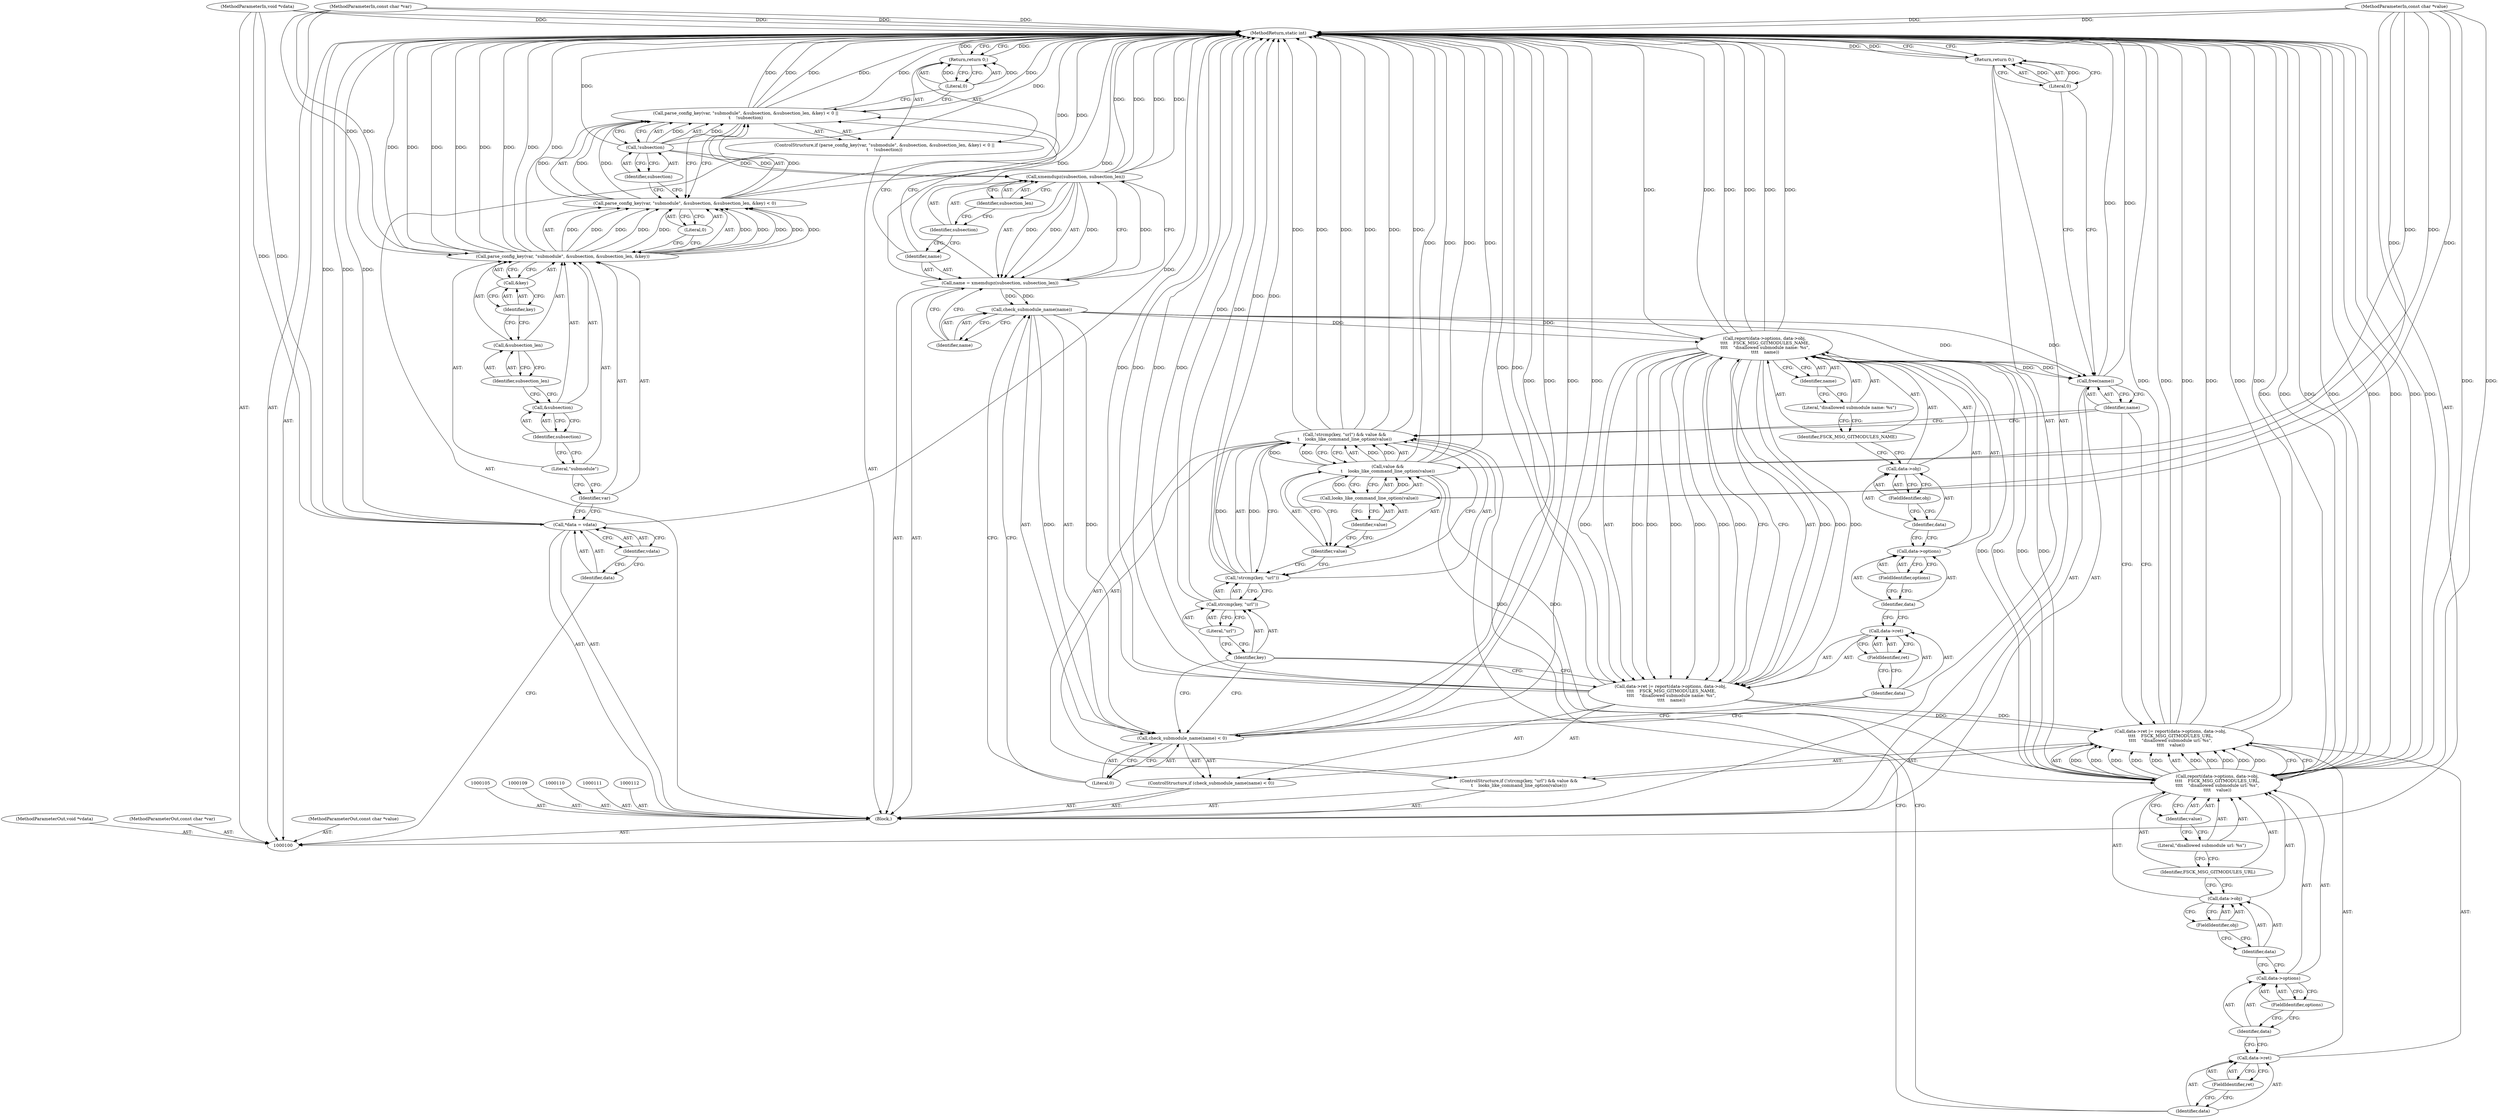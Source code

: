 digraph "0_git_a124133e1e6ab5c7a9fef6d0e6bcb084e3455b46" {
"1000182" [label="(MethodReturn,static int)"];
"1000101" [label="(MethodParameterIn,const char *var)"];
"1000268" [label="(MethodParameterOut,const char *var)"];
"1000102" [label="(MethodParameterIn,const char *value)"];
"1000269" [label="(MethodParameterOut,const char *value)"];
"1000103" [label="(MethodParameterIn,void *vdata)"];
"1000270" [label="(MethodParameterOut,void *vdata)"];
"1000128" [label="(Return,return 0;)"];
"1000129" [label="(Literal,0)"];
"1000130" [label="(Call,name = xmemdupz(subsection, subsection_len))"];
"1000131" [label="(Identifier,name)"];
"1000133" [label="(Identifier,subsection)"];
"1000134" [label="(Identifier,subsection_len)"];
"1000132" [label="(Call,xmemdupz(subsection, subsection_len))"];
"1000135" [label="(ControlStructure,if (check_submodule_name(name) < 0))"];
"1000138" [label="(Identifier,name)"];
"1000139" [label="(Literal,0)"];
"1000136" [label="(Call,check_submodule_name(name) < 0)"];
"1000137" [label="(Call,check_submodule_name(name))"];
"1000144" [label="(Call,report(data->options, data->obj,\n \t\t\t\t    FSCK_MSG_GITMODULES_NAME,\n \t\t\t\t    \"disallowed submodule name: %s\",\n \t\t\t\t    name))"];
"1000140" [label="(Call,data->ret |= report(data->options, data->obj,\n \t\t\t\t    FSCK_MSG_GITMODULES_NAME,\n \t\t\t\t    \"disallowed submodule name: %s\",\n \t\t\t\t    name))"];
"1000141" [label="(Call,data->ret)"];
"1000142" [label="(Identifier,data)"];
"1000145" [label="(Call,data->options)"];
"1000146" [label="(Identifier,data)"];
"1000147" [label="(FieldIdentifier,options)"];
"1000148" [label="(Call,data->obj)"];
"1000149" [label="(Identifier,data)"];
"1000150" [label="(FieldIdentifier,obj)"];
"1000143" [label="(FieldIdentifier,ret)"];
"1000151" [label="(Identifier,FSCK_MSG_GITMODULES_NAME)"];
"1000152" [label="(Literal,\"disallowed submodule name: %s\")"];
"1000153" [label="(Identifier,name)"];
"1000154" [label="(ControlStructure,if (!strcmp(key, \"url\") && value &&\n\t    looks_like_command_line_option(value)))"];
"1000158" [label="(Identifier,key)"];
"1000159" [label="(Literal,\"url\")"];
"1000160" [label="(Call,value &&\n\t    looks_like_command_line_option(value))"];
"1000161" [label="(Identifier,value)"];
"1000155" [label="(Call,!strcmp(key, \"url\") && value &&\n\t    looks_like_command_line_option(value))"];
"1000156" [label="(Call,!strcmp(key, \"url\"))"];
"1000157" [label="(Call,strcmp(key, \"url\"))"];
"1000163" [label="(Identifier,value)"];
"1000162" [label="(Call,looks_like_command_line_option(value))"];
"1000104" [label="(Block,)"];
"1000168" [label="(Call,report(data->options, data->obj,\n\t\t\t\t    FSCK_MSG_GITMODULES_URL,\n\t\t\t\t    \"disallowed submodule url: %s\",\n\t\t\t\t    value))"];
"1000164" [label="(Call,data->ret |= report(data->options, data->obj,\n\t\t\t\t    FSCK_MSG_GITMODULES_URL,\n\t\t\t\t    \"disallowed submodule url: %s\",\n\t\t\t\t    value))"];
"1000165" [label="(Call,data->ret)"];
"1000166" [label="(Identifier,data)"];
"1000169" [label="(Call,data->options)"];
"1000170" [label="(Identifier,data)"];
"1000171" [label="(FieldIdentifier,options)"];
"1000172" [label="(Call,data->obj)"];
"1000173" [label="(Identifier,data)"];
"1000174" [label="(FieldIdentifier,obj)"];
"1000167" [label="(FieldIdentifier,ret)"];
"1000175" [label="(Identifier,FSCK_MSG_GITMODULES_URL)"];
"1000176" [label="(Literal,\"disallowed submodule url: %s\")"];
"1000177" [label="(Identifier,value)"];
"1000178" [label="(Call,free(name))"];
"1000179" [label="(Identifier,name)"];
"1000180" [label="(Return,return 0;)"];
"1000181" [label="(Literal,0)"];
"1000106" [label="(Call,*data = vdata)"];
"1000107" [label="(Identifier,data)"];
"1000108" [label="(Identifier,vdata)"];
"1000113" [label="(ControlStructure,if (parse_config_key(var, \"submodule\", &subsection, &subsection_len, &key) < 0 ||\n\t    !subsection))"];
"1000117" [label="(Identifier,var)"];
"1000118" [label="(Literal,\"submodule\")"];
"1000119" [label="(Call,&subsection)"];
"1000120" [label="(Identifier,subsection)"];
"1000114" [label="(Call,parse_config_key(var, \"submodule\", &subsection, &subsection_len, &key) < 0 ||\n\t    !subsection)"];
"1000115" [label="(Call,parse_config_key(var, \"submodule\", &subsection, &subsection_len, &key) < 0)"];
"1000116" [label="(Call,parse_config_key(var, \"submodule\", &subsection, &subsection_len, &key))"];
"1000121" [label="(Call,&subsection_len)"];
"1000122" [label="(Identifier,subsection_len)"];
"1000123" [label="(Call,&key)"];
"1000124" [label="(Identifier,key)"];
"1000125" [label="(Literal,0)"];
"1000126" [label="(Call,!subsection)"];
"1000127" [label="(Identifier,subsection)"];
"1000182" -> "1000100"  [label="AST: "];
"1000182" -> "1000128"  [label="CFG: "];
"1000182" -> "1000180"  [label="CFG: "];
"1000128" -> "1000182"  [label="DDG: "];
"1000168" -> "1000182"  [label="DDG: "];
"1000168" -> "1000182"  [label="DDG: "];
"1000168" -> "1000182"  [label="DDG: "];
"1000168" -> "1000182"  [label="DDG: "];
"1000106" -> "1000182"  [label="DDG: "];
"1000106" -> "1000182"  [label="DDG: "];
"1000156" -> "1000182"  [label="DDG: "];
"1000178" -> "1000182"  [label="DDG: "];
"1000140" -> "1000182"  [label="DDG: "];
"1000140" -> "1000182"  [label="DDG: "];
"1000140" -> "1000182"  [label="DDG: "];
"1000144" -> "1000182"  [label="DDG: "];
"1000144" -> "1000182"  [label="DDG: "];
"1000144" -> "1000182"  [label="DDG: "];
"1000126" -> "1000182"  [label="DDG: "];
"1000101" -> "1000182"  [label="DDG: "];
"1000155" -> "1000182"  [label="DDG: "];
"1000155" -> "1000182"  [label="DDG: "];
"1000155" -> "1000182"  [label="DDG: "];
"1000116" -> "1000182"  [label="DDG: "];
"1000116" -> "1000182"  [label="DDG: "];
"1000116" -> "1000182"  [label="DDG: "];
"1000116" -> "1000182"  [label="DDG: "];
"1000160" -> "1000182"  [label="DDG: "];
"1000160" -> "1000182"  [label="DDG: "];
"1000164" -> "1000182"  [label="DDG: "];
"1000164" -> "1000182"  [label="DDG: "];
"1000164" -> "1000182"  [label="DDG: "];
"1000114" -> "1000182"  [label="DDG: "];
"1000114" -> "1000182"  [label="DDG: "];
"1000114" -> "1000182"  [label="DDG: "];
"1000130" -> "1000182"  [label="DDG: "];
"1000132" -> "1000182"  [label="DDG: "];
"1000132" -> "1000182"  [label="DDG: "];
"1000157" -> "1000182"  [label="DDG: "];
"1000103" -> "1000182"  [label="DDG: "];
"1000102" -> "1000182"  [label="DDG: "];
"1000136" -> "1000182"  [label="DDG: "];
"1000136" -> "1000182"  [label="DDG: "];
"1000115" -> "1000182"  [label="DDG: "];
"1000180" -> "1000182"  [label="DDG: "];
"1000101" -> "1000100"  [label="AST: "];
"1000101" -> "1000182"  [label="DDG: "];
"1000101" -> "1000116"  [label="DDG: "];
"1000268" -> "1000100"  [label="AST: "];
"1000102" -> "1000100"  [label="AST: "];
"1000102" -> "1000182"  [label="DDG: "];
"1000102" -> "1000160"  [label="DDG: "];
"1000102" -> "1000162"  [label="DDG: "];
"1000102" -> "1000168"  [label="DDG: "];
"1000269" -> "1000100"  [label="AST: "];
"1000103" -> "1000100"  [label="AST: "];
"1000103" -> "1000182"  [label="DDG: "];
"1000103" -> "1000106"  [label="DDG: "];
"1000270" -> "1000100"  [label="AST: "];
"1000128" -> "1000113"  [label="AST: "];
"1000128" -> "1000129"  [label="CFG: "];
"1000129" -> "1000128"  [label="AST: "];
"1000182" -> "1000128"  [label="CFG: "];
"1000128" -> "1000182"  [label="DDG: "];
"1000129" -> "1000128"  [label="DDG: "];
"1000129" -> "1000128"  [label="AST: "];
"1000129" -> "1000114"  [label="CFG: "];
"1000128" -> "1000129"  [label="CFG: "];
"1000129" -> "1000128"  [label="DDG: "];
"1000130" -> "1000104"  [label="AST: "];
"1000130" -> "1000132"  [label="CFG: "];
"1000131" -> "1000130"  [label="AST: "];
"1000132" -> "1000130"  [label="AST: "];
"1000138" -> "1000130"  [label="CFG: "];
"1000130" -> "1000182"  [label="DDG: "];
"1000132" -> "1000130"  [label="DDG: "];
"1000132" -> "1000130"  [label="DDG: "];
"1000130" -> "1000137"  [label="DDG: "];
"1000131" -> "1000130"  [label="AST: "];
"1000131" -> "1000114"  [label="CFG: "];
"1000133" -> "1000131"  [label="CFG: "];
"1000133" -> "1000132"  [label="AST: "];
"1000133" -> "1000131"  [label="CFG: "];
"1000134" -> "1000133"  [label="CFG: "];
"1000134" -> "1000132"  [label="AST: "];
"1000134" -> "1000133"  [label="CFG: "];
"1000132" -> "1000134"  [label="CFG: "];
"1000132" -> "1000130"  [label="AST: "];
"1000132" -> "1000134"  [label="CFG: "];
"1000133" -> "1000132"  [label="AST: "];
"1000134" -> "1000132"  [label="AST: "];
"1000130" -> "1000132"  [label="CFG: "];
"1000132" -> "1000182"  [label="DDG: "];
"1000132" -> "1000182"  [label="DDG: "];
"1000132" -> "1000130"  [label="DDG: "];
"1000132" -> "1000130"  [label="DDG: "];
"1000126" -> "1000132"  [label="DDG: "];
"1000135" -> "1000104"  [label="AST: "];
"1000136" -> "1000135"  [label="AST: "];
"1000140" -> "1000135"  [label="AST: "];
"1000138" -> "1000137"  [label="AST: "];
"1000138" -> "1000130"  [label="CFG: "];
"1000137" -> "1000138"  [label="CFG: "];
"1000139" -> "1000136"  [label="AST: "];
"1000139" -> "1000137"  [label="CFG: "];
"1000136" -> "1000139"  [label="CFG: "];
"1000136" -> "1000135"  [label="AST: "];
"1000136" -> "1000139"  [label="CFG: "];
"1000137" -> "1000136"  [label="AST: "];
"1000139" -> "1000136"  [label="AST: "];
"1000142" -> "1000136"  [label="CFG: "];
"1000158" -> "1000136"  [label="CFG: "];
"1000136" -> "1000182"  [label="DDG: "];
"1000136" -> "1000182"  [label="DDG: "];
"1000137" -> "1000136"  [label="DDG: "];
"1000137" -> "1000136"  [label="AST: "];
"1000137" -> "1000138"  [label="CFG: "];
"1000138" -> "1000137"  [label="AST: "];
"1000139" -> "1000137"  [label="CFG: "];
"1000137" -> "1000136"  [label="DDG: "];
"1000130" -> "1000137"  [label="DDG: "];
"1000137" -> "1000144"  [label="DDG: "];
"1000137" -> "1000178"  [label="DDG: "];
"1000144" -> "1000140"  [label="AST: "];
"1000144" -> "1000153"  [label="CFG: "];
"1000145" -> "1000144"  [label="AST: "];
"1000148" -> "1000144"  [label="AST: "];
"1000151" -> "1000144"  [label="AST: "];
"1000152" -> "1000144"  [label="AST: "];
"1000153" -> "1000144"  [label="AST: "];
"1000140" -> "1000144"  [label="CFG: "];
"1000144" -> "1000182"  [label="DDG: "];
"1000144" -> "1000182"  [label="DDG: "];
"1000144" -> "1000182"  [label="DDG: "];
"1000144" -> "1000140"  [label="DDG: "];
"1000144" -> "1000140"  [label="DDG: "];
"1000144" -> "1000140"  [label="DDG: "];
"1000144" -> "1000140"  [label="DDG: "];
"1000144" -> "1000140"  [label="DDG: "];
"1000137" -> "1000144"  [label="DDG: "];
"1000144" -> "1000168"  [label="DDG: "];
"1000144" -> "1000168"  [label="DDG: "];
"1000144" -> "1000178"  [label="DDG: "];
"1000140" -> "1000135"  [label="AST: "];
"1000140" -> "1000144"  [label="CFG: "];
"1000141" -> "1000140"  [label="AST: "];
"1000144" -> "1000140"  [label="AST: "];
"1000158" -> "1000140"  [label="CFG: "];
"1000140" -> "1000182"  [label="DDG: "];
"1000140" -> "1000182"  [label="DDG: "];
"1000140" -> "1000182"  [label="DDG: "];
"1000144" -> "1000140"  [label="DDG: "];
"1000144" -> "1000140"  [label="DDG: "];
"1000144" -> "1000140"  [label="DDG: "];
"1000144" -> "1000140"  [label="DDG: "];
"1000144" -> "1000140"  [label="DDG: "];
"1000140" -> "1000164"  [label="DDG: "];
"1000141" -> "1000140"  [label="AST: "];
"1000141" -> "1000143"  [label="CFG: "];
"1000142" -> "1000141"  [label="AST: "];
"1000143" -> "1000141"  [label="AST: "];
"1000146" -> "1000141"  [label="CFG: "];
"1000142" -> "1000141"  [label="AST: "];
"1000142" -> "1000136"  [label="CFG: "];
"1000143" -> "1000142"  [label="CFG: "];
"1000145" -> "1000144"  [label="AST: "];
"1000145" -> "1000147"  [label="CFG: "];
"1000146" -> "1000145"  [label="AST: "];
"1000147" -> "1000145"  [label="AST: "];
"1000149" -> "1000145"  [label="CFG: "];
"1000146" -> "1000145"  [label="AST: "];
"1000146" -> "1000141"  [label="CFG: "];
"1000147" -> "1000146"  [label="CFG: "];
"1000147" -> "1000145"  [label="AST: "];
"1000147" -> "1000146"  [label="CFG: "];
"1000145" -> "1000147"  [label="CFG: "];
"1000148" -> "1000144"  [label="AST: "];
"1000148" -> "1000150"  [label="CFG: "];
"1000149" -> "1000148"  [label="AST: "];
"1000150" -> "1000148"  [label="AST: "];
"1000151" -> "1000148"  [label="CFG: "];
"1000149" -> "1000148"  [label="AST: "];
"1000149" -> "1000145"  [label="CFG: "];
"1000150" -> "1000149"  [label="CFG: "];
"1000150" -> "1000148"  [label="AST: "];
"1000150" -> "1000149"  [label="CFG: "];
"1000148" -> "1000150"  [label="CFG: "];
"1000143" -> "1000141"  [label="AST: "];
"1000143" -> "1000142"  [label="CFG: "];
"1000141" -> "1000143"  [label="CFG: "];
"1000151" -> "1000144"  [label="AST: "];
"1000151" -> "1000148"  [label="CFG: "];
"1000152" -> "1000151"  [label="CFG: "];
"1000152" -> "1000144"  [label="AST: "];
"1000152" -> "1000151"  [label="CFG: "];
"1000153" -> "1000152"  [label="CFG: "];
"1000153" -> "1000144"  [label="AST: "];
"1000153" -> "1000152"  [label="CFG: "];
"1000144" -> "1000153"  [label="CFG: "];
"1000154" -> "1000104"  [label="AST: "];
"1000155" -> "1000154"  [label="AST: "];
"1000164" -> "1000154"  [label="AST: "];
"1000158" -> "1000157"  [label="AST: "];
"1000158" -> "1000140"  [label="CFG: "];
"1000158" -> "1000136"  [label="CFG: "];
"1000159" -> "1000158"  [label="CFG: "];
"1000159" -> "1000157"  [label="AST: "];
"1000159" -> "1000158"  [label="CFG: "];
"1000157" -> "1000159"  [label="CFG: "];
"1000160" -> "1000155"  [label="AST: "];
"1000160" -> "1000161"  [label="CFG: "];
"1000160" -> "1000162"  [label="CFG: "];
"1000161" -> "1000160"  [label="AST: "];
"1000162" -> "1000160"  [label="AST: "];
"1000155" -> "1000160"  [label="CFG: "];
"1000160" -> "1000182"  [label="DDG: "];
"1000160" -> "1000182"  [label="DDG: "];
"1000160" -> "1000155"  [label="DDG: "];
"1000160" -> "1000155"  [label="DDG: "];
"1000162" -> "1000160"  [label="DDG: "];
"1000102" -> "1000160"  [label="DDG: "];
"1000160" -> "1000168"  [label="DDG: "];
"1000161" -> "1000160"  [label="AST: "];
"1000161" -> "1000156"  [label="CFG: "];
"1000163" -> "1000161"  [label="CFG: "];
"1000160" -> "1000161"  [label="CFG: "];
"1000155" -> "1000154"  [label="AST: "];
"1000155" -> "1000156"  [label="CFG: "];
"1000155" -> "1000160"  [label="CFG: "];
"1000156" -> "1000155"  [label="AST: "];
"1000160" -> "1000155"  [label="AST: "];
"1000166" -> "1000155"  [label="CFG: "];
"1000179" -> "1000155"  [label="CFG: "];
"1000155" -> "1000182"  [label="DDG: "];
"1000155" -> "1000182"  [label="DDG: "];
"1000155" -> "1000182"  [label="DDG: "];
"1000156" -> "1000155"  [label="DDG: "];
"1000160" -> "1000155"  [label="DDG: "];
"1000160" -> "1000155"  [label="DDG: "];
"1000156" -> "1000155"  [label="AST: "];
"1000156" -> "1000157"  [label="CFG: "];
"1000157" -> "1000156"  [label="AST: "];
"1000161" -> "1000156"  [label="CFG: "];
"1000155" -> "1000156"  [label="CFG: "];
"1000156" -> "1000182"  [label="DDG: "];
"1000156" -> "1000155"  [label="DDG: "];
"1000157" -> "1000156"  [label="AST: "];
"1000157" -> "1000159"  [label="CFG: "];
"1000158" -> "1000157"  [label="AST: "];
"1000159" -> "1000157"  [label="AST: "];
"1000156" -> "1000157"  [label="CFG: "];
"1000157" -> "1000182"  [label="DDG: "];
"1000163" -> "1000162"  [label="AST: "];
"1000163" -> "1000161"  [label="CFG: "];
"1000162" -> "1000163"  [label="CFG: "];
"1000162" -> "1000160"  [label="AST: "];
"1000162" -> "1000163"  [label="CFG: "];
"1000163" -> "1000162"  [label="AST: "];
"1000160" -> "1000162"  [label="CFG: "];
"1000162" -> "1000160"  [label="DDG: "];
"1000102" -> "1000162"  [label="DDG: "];
"1000104" -> "1000100"  [label="AST: "];
"1000105" -> "1000104"  [label="AST: "];
"1000106" -> "1000104"  [label="AST: "];
"1000109" -> "1000104"  [label="AST: "];
"1000110" -> "1000104"  [label="AST: "];
"1000111" -> "1000104"  [label="AST: "];
"1000112" -> "1000104"  [label="AST: "];
"1000113" -> "1000104"  [label="AST: "];
"1000130" -> "1000104"  [label="AST: "];
"1000135" -> "1000104"  [label="AST: "];
"1000154" -> "1000104"  [label="AST: "];
"1000178" -> "1000104"  [label="AST: "];
"1000180" -> "1000104"  [label="AST: "];
"1000168" -> "1000164"  [label="AST: "];
"1000168" -> "1000177"  [label="CFG: "];
"1000169" -> "1000168"  [label="AST: "];
"1000172" -> "1000168"  [label="AST: "];
"1000175" -> "1000168"  [label="AST: "];
"1000176" -> "1000168"  [label="AST: "];
"1000177" -> "1000168"  [label="AST: "];
"1000164" -> "1000168"  [label="CFG: "];
"1000168" -> "1000182"  [label="DDG: "];
"1000168" -> "1000182"  [label="DDG: "];
"1000168" -> "1000182"  [label="DDG: "];
"1000168" -> "1000182"  [label="DDG: "];
"1000168" -> "1000164"  [label="DDG: "];
"1000168" -> "1000164"  [label="DDG: "];
"1000168" -> "1000164"  [label="DDG: "];
"1000168" -> "1000164"  [label="DDG: "];
"1000168" -> "1000164"  [label="DDG: "];
"1000144" -> "1000168"  [label="DDG: "];
"1000144" -> "1000168"  [label="DDG: "];
"1000160" -> "1000168"  [label="DDG: "];
"1000102" -> "1000168"  [label="DDG: "];
"1000164" -> "1000154"  [label="AST: "];
"1000164" -> "1000168"  [label="CFG: "];
"1000165" -> "1000164"  [label="AST: "];
"1000168" -> "1000164"  [label="AST: "];
"1000179" -> "1000164"  [label="CFG: "];
"1000164" -> "1000182"  [label="DDG: "];
"1000164" -> "1000182"  [label="DDG: "];
"1000164" -> "1000182"  [label="DDG: "];
"1000140" -> "1000164"  [label="DDG: "];
"1000168" -> "1000164"  [label="DDG: "];
"1000168" -> "1000164"  [label="DDG: "];
"1000168" -> "1000164"  [label="DDG: "];
"1000168" -> "1000164"  [label="DDG: "];
"1000168" -> "1000164"  [label="DDG: "];
"1000165" -> "1000164"  [label="AST: "];
"1000165" -> "1000167"  [label="CFG: "];
"1000166" -> "1000165"  [label="AST: "];
"1000167" -> "1000165"  [label="AST: "];
"1000170" -> "1000165"  [label="CFG: "];
"1000166" -> "1000165"  [label="AST: "];
"1000166" -> "1000155"  [label="CFG: "];
"1000167" -> "1000166"  [label="CFG: "];
"1000169" -> "1000168"  [label="AST: "];
"1000169" -> "1000171"  [label="CFG: "];
"1000170" -> "1000169"  [label="AST: "];
"1000171" -> "1000169"  [label="AST: "];
"1000173" -> "1000169"  [label="CFG: "];
"1000170" -> "1000169"  [label="AST: "];
"1000170" -> "1000165"  [label="CFG: "];
"1000171" -> "1000170"  [label="CFG: "];
"1000171" -> "1000169"  [label="AST: "];
"1000171" -> "1000170"  [label="CFG: "];
"1000169" -> "1000171"  [label="CFG: "];
"1000172" -> "1000168"  [label="AST: "];
"1000172" -> "1000174"  [label="CFG: "];
"1000173" -> "1000172"  [label="AST: "];
"1000174" -> "1000172"  [label="AST: "];
"1000175" -> "1000172"  [label="CFG: "];
"1000173" -> "1000172"  [label="AST: "];
"1000173" -> "1000169"  [label="CFG: "];
"1000174" -> "1000173"  [label="CFG: "];
"1000174" -> "1000172"  [label="AST: "];
"1000174" -> "1000173"  [label="CFG: "];
"1000172" -> "1000174"  [label="CFG: "];
"1000167" -> "1000165"  [label="AST: "];
"1000167" -> "1000166"  [label="CFG: "];
"1000165" -> "1000167"  [label="CFG: "];
"1000175" -> "1000168"  [label="AST: "];
"1000175" -> "1000172"  [label="CFG: "];
"1000176" -> "1000175"  [label="CFG: "];
"1000176" -> "1000168"  [label="AST: "];
"1000176" -> "1000175"  [label="CFG: "];
"1000177" -> "1000176"  [label="CFG: "];
"1000177" -> "1000168"  [label="AST: "];
"1000177" -> "1000176"  [label="CFG: "];
"1000168" -> "1000177"  [label="CFG: "];
"1000178" -> "1000104"  [label="AST: "];
"1000178" -> "1000179"  [label="CFG: "];
"1000179" -> "1000178"  [label="AST: "];
"1000181" -> "1000178"  [label="CFG: "];
"1000178" -> "1000182"  [label="DDG: "];
"1000144" -> "1000178"  [label="DDG: "];
"1000137" -> "1000178"  [label="DDG: "];
"1000179" -> "1000178"  [label="AST: "];
"1000179" -> "1000164"  [label="CFG: "];
"1000179" -> "1000155"  [label="CFG: "];
"1000178" -> "1000179"  [label="CFG: "];
"1000180" -> "1000104"  [label="AST: "];
"1000180" -> "1000181"  [label="CFG: "];
"1000181" -> "1000180"  [label="AST: "];
"1000182" -> "1000180"  [label="CFG: "];
"1000180" -> "1000182"  [label="DDG: "];
"1000181" -> "1000180"  [label="DDG: "];
"1000181" -> "1000180"  [label="AST: "];
"1000181" -> "1000178"  [label="CFG: "];
"1000180" -> "1000181"  [label="CFG: "];
"1000181" -> "1000180"  [label="DDG: "];
"1000106" -> "1000104"  [label="AST: "];
"1000106" -> "1000108"  [label="CFG: "];
"1000107" -> "1000106"  [label="AST: "];
"1000108" -> "1000106"  [label="AST: "];
"1000117" -> "1000106"  [label="CFG: "];
"1000106" -> "1000182"  [label="DDG: "];
"1000106" -> "1000182"  [label="DDG: "];
"1000103" -> "1000106"  [label="DDG: "];
"1000107" -> "1000106"  [label="AST: "];
"1000107" -> "1000100"  [label="CFG: "];
"1000108" -> "1000107"  [label="CFG: "];
"1000108" -> "1000106"  [label="AST: "];
"1000108" -> "1000107"  [label="CFG: "];
"1000106" -> "1000108"  [label="CFG: "];
"1000113" -> "1000104"  [label="AST: "];
"1000114" -> "1000113"  [label="AST: "];
"1000128" -> "1000113"  [label="AST: "];
"1000117" -> "1000116"  [label="AST: "];
"1000117" -> "1000106"  [label="CFG: "];
"1000118" -> "1000117"  [label="CFG: "];
"1000118" -> "1000116"  [label="AST: "];
"1000118" -> "1000117"  [label="CFG: "];
"1000120" -> "1000118"  [label="CFG: "];
"1000119" -> "1000116"  [label="AST: "];
"1000119" -> "1000120"  [label="CFG: "];
"1000120" -> "1000119"  [label="AST: "];
"1000122" -> "1000119"  [label="CFG: "];
"1000120" -> "1000119"  [label="AST: "];
"1000120" -> "1000118"  [label="CFG: "];
"1000119" -> "1000120"  [label="CFG: "];
"1000114" -> "1000113"  [label="AST: "];
"1000114" -> "1000115"  [label="CFG: "];
"1000114" -> "1000126"  [label="CFG: "];
"1000115" -> "1000114"  [label="AST: "];
"1000126" -> "1000114"  [label="AST: "];
"1000129" -> "1000114"  [label="CFG: "];
"1000131" -> "1000114"  [label="CFG: "];
"1000114" -> "1000182"  [label="DDG: "];
"1000114" -> "1000182"  [label="DDG: "];
"1000114" -> "1000182"  [label="DDG: "];
"1000115" -> "1000114"  [label="DDG: "];
"1000115" -> "1000114"  [label="DDG: "];
"1000126" -> "1000114"  [label="DDG: "];
"1000115" -> "1000114"  [label="AST: "];
"1000115" -> "1000125"  [label="CFG: "];
"1000116" -> "1000115"  [label="AST: "];
"1000125" -> "1000115"  [label="AST: "];
"1000127" -> "1000115"  [label="CFG: "];
"1000114" -> "1000115"  [label="CFG: "];
"1000115" -> "1000182"  [label="DDG: "];
"1000115" -> "1000114"  [label="DDG: "];
"1000115" -> "1000114"  [label="DDG: "];
"1000116" -> "1000115"  [label="DDG: "];
"1000116" -> "1000115"  [label="DDG: "];
"1000116" -> "1000115"  [label="DDG: "];
"1000116" -> "1000115"  [label="DDG: "];
"1000116" -> "1000115"  [label="DDG: "];
"1000116" -> "1000115"  [label="AST: "];
"1000116" -> "1000123"  [label="CFG: "];
"1000117" -> "1000116"  [label="AST: "];
"1000118" -> "1000116"  [label="AST: "];
"1000119" -> "1000116"  [label="AST: "];
"1000121" -> "1000116"  [label="AST: "];
"1000123" -> "1000116"  [label="AST: "];
"1000125" -> "1000116"  [label="CFG: "];
"1000116" -> "1000182"  [label="DDG: "];
"1000116" -> "1000182"  [label="DDG: "];
"1000116" -> "1000182"  [label="DDG: "];
"1000116" -> "1000182"  [label="DDG: "];
"1000116" -> "1000115"  [label="DDG: "];
"1000116" -> "1000115"  [label="DDG: "];
"1000116" -> "1000115"  [label="DDG: "];
"1000116" -> "1000115"  [label="DDG: "];
"1000116" -> "1000115"  [label="DDG: "];
"1000101" -> "1000116"  [label="DDG: "];
"1000121" -> "1000116"  [label="AST: "];
"1000121" -> "1000122"  [label="CFG: "];
"1000122" -> "1000121"  [label="AST: "];
"1000124" -> "1000121"  [label="CFG: "];
"1000122" -> "1000121"  [label="AST: "];
"1000122" -> "1000119"  [label="CFG: "];
"1000121" -> "1000122"  [label="CFG: "];
"1000123" -> "1000116"  [label="AST: "];
"1000123" -> "1000124"  [label="CFG: "];
"1000124" -> "1000123"  [label="AST: "];
"1000116" -> "1000123"  [label="CFG: "];
"1000124" -> "1000123"  [label="AST: "];
"1000124" -> "1000121"  [label="CFG: "];
"1000123" -> "1000124"  [label="CFG: "];
"1000125" -> "1000115"  [label="AST: "];
"1000125" -> "1000116"  [label="CFG: "];
"1000115" -> "1000125"  [label="CFG: "];
"1000126" -> "1000114"  [label="AST: "];
"1000126" -> "1000127"  [label="CFG: "];
"1000127" -> "1000126"  [label="AST: "];
"1000114" -> "1000126"  [label="CFG: "];
"1000126" -> "1000182"  [label="DDG: "];
"1000126" -> "1000114"  [label="DDG: "];
"1000126" -> "1000132"  [label="DDG: "];
"1000127" -> "1000126"  [label="AST: "];
"1000127" -> "1000115"  [label="CFG: "];
"1000126" -> "1000127"  [label="CFG: "];
}
